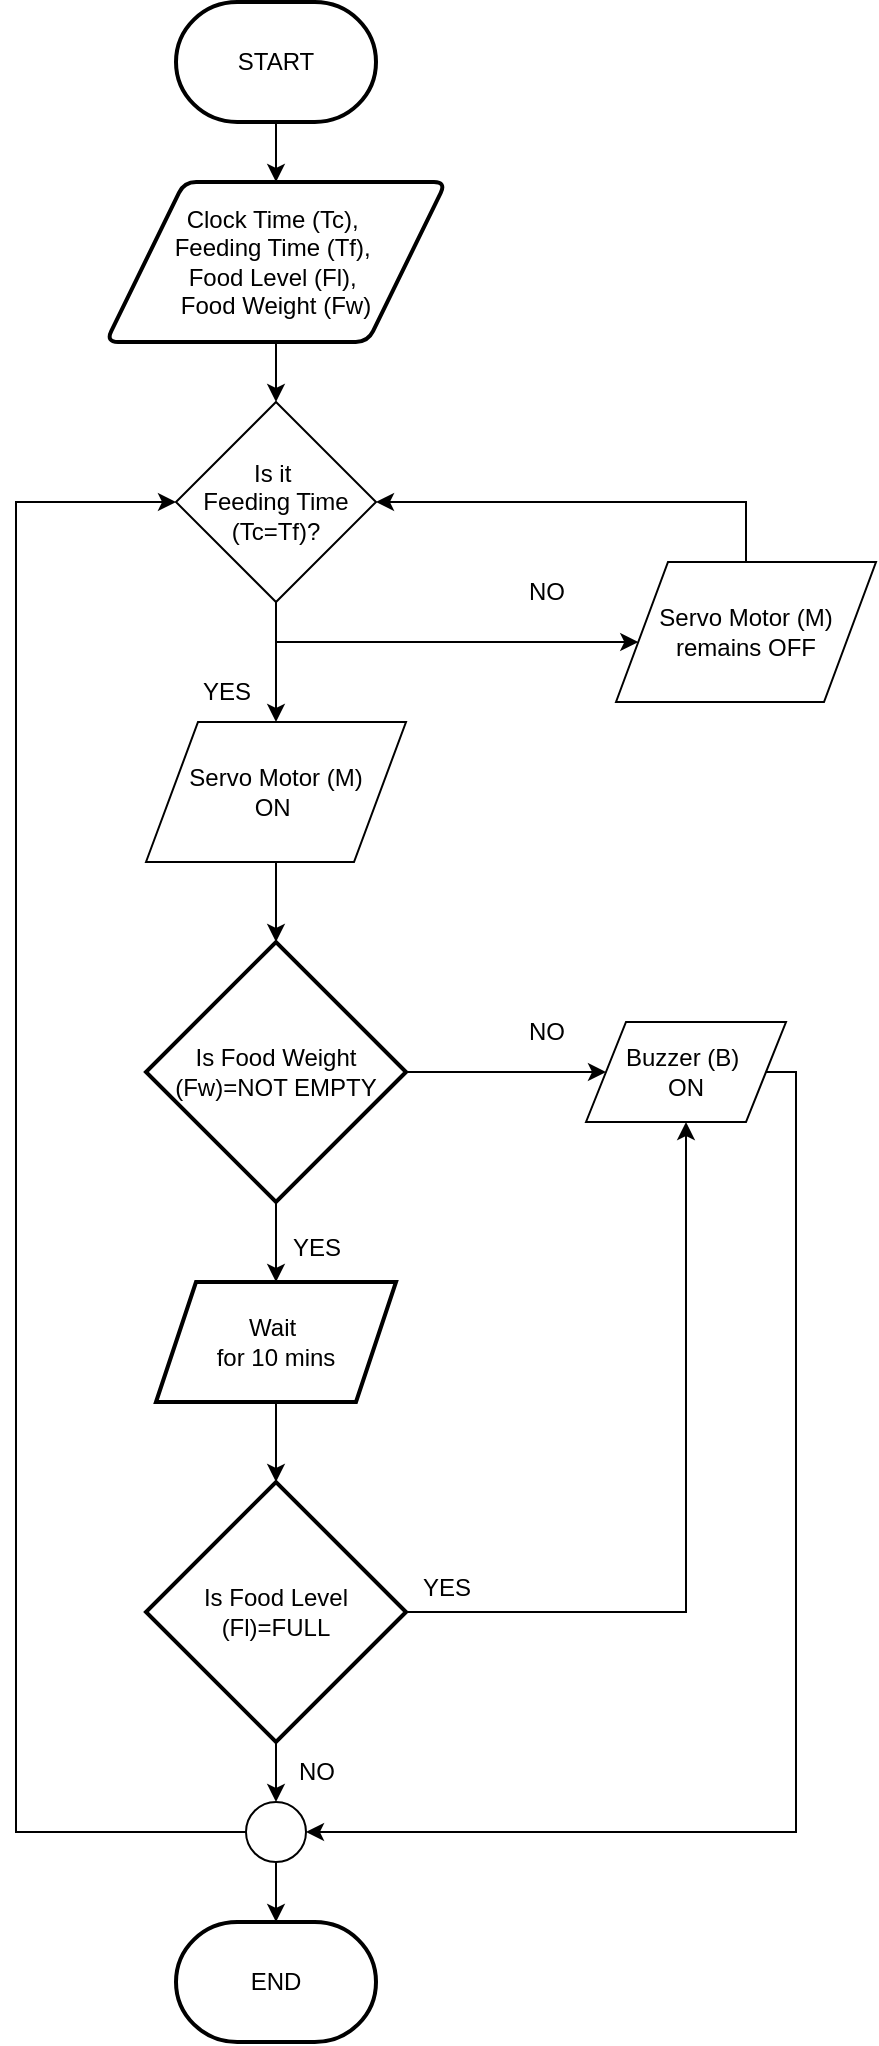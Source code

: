 <mxfile version="28.1.0">
  <diagram name="Page-1" id="f3oQ5LRcddHJvxn3tWxZ">
    <mxGraphModel dx="780" dy="873" grid="1" gridSize="10" guides="1" tooltips="1" connect="1" arrows="1" fold="1" page="1" pageScale="1" pageWidth="850" pageHeight="1100" math="0" shadow="0">
      <root>
        <mxCell id="0" />
        <mxCell id="1" parent="0" />
        <mxCell id="9CLdCisUwHuKOpTyr1gm-10" value="" style="edgeStyle=orthogonalEdgeStyle;rounded=0;orthogonalLoop=1;jettySize=auto;html=1;" edge="1" parent="1" source="9CLdCisUwHuKOpTyr1gm-1" target="9CLdCisUwHuKOpTyr1gm-3">
          <mxGeometry relative="1" as="geometry" />
        </mxCell>
        <mxCell id="9CLdCisUwHuKOpTyr1gm-1" value="START" style="strokeWidth=2;html=1;shape=mxgraph.flowchart.terminator;whiteSpace=wrap;" vertex="1" parent="1">
          <mxGeometry x="280" y="70" width="100" height="60" as="geometry" />
        </mxCell>
        <mxCell id="9CLdCisUwHuKOpTyr1gm-2" value="END" style="strokeWidth=2;html=1;shape=mxgraph.flowchart.terminator;whiteSpace=wrap;" vertex="1" parent="1">
          <mxGeometry x="280" y="1030" width="100" height="60" as="geometry" />
        </mxCell>
        <mxCell id="9CLdCisUwHuKOpTyr1gm-11" value="" style="edgeStyle=orthogonalEdgeStyle;rounded=0;orthogonalLoop=1;jettySize=auto;html=1;" edge="1" parent="1" source="9CLdCisUwHuKOpTyr1gm-3" target="9CLdCisUwHuKOpTyr1gm-4">
          <mxGeometry relative="1" as="geometry" />
        </mxCell>
        <mxCell id="9CLdCisUwHuKOpTyr1gm-3" value="Clock Time (Tc),&amp;nbsp;&lt;div&gt;Feeding Time (Tf),&amp;nbsp;&lt;/div&gt;&lt;div&gt;Food Level (Fl),&amp;nbsp;&lt;/div&gt;&lt;div&gt;Food Weight (Fw)&lt;/div&gt;" style="shape=parallelogram;html=1;strokeWidth=2;perimeter=parallelogramPerimeter;whiteSpace=wrap;rounded=1;arcSize=12;size=0.23;" vertex="1" parent="1">
          <mxGeometry x="245" y="160" width="170" height="80" as="geometry" />
        </mxCell>
        <mxCell id="9CLdCisUwHuKOpTyr1gm-7" style="edgeStyle=orthogonalEdgeStyle;rounded=0;orthogonalLoop=1;jettySize=auto;html=1;" edge="1" parent="1" source="9CLdCisUwHuKOpTyr1gm-4" target="9CLdCisUwHuKOpTyr1gm-6">
          <mxGeometry relative="1" as="geometry">
            <Array as="points">
              <mxPoint x="330" y="390" />
            </Array>
          </mxGeometry>
        </mxCell>
        <mxCell id="9CLdCisUwHuKOpTyr1gm-8" style="edgeStyle=orthogonalEdgeStyle;rounded=0;orthogonalLoop=1;jettySize=auto;html=1;" edge="1" parent="1" source="9CLdCisUwHuKOpTyr1gm-4" target="9CLdCisUwHuKOpTyr1gm-5">
          <mxGeometry relative="1" as="geometry">
            <Array as="points">
              <mxPoint x="330" y="390" />
            </Array>
          </mxGeometry>
        </mxCell>
        <mxCell id="9CLdCisUwHuKOpTyr1gm-4" value="Is it&amp;nbsp;&lt;div&gt;Feeding Time (Tc=Tf)?&lt;/div&gt;" style="shape=rhombus;html=1;dashed=0;whiteSpace=wrap;perimeter=rhombusPerimeter;" vertex="1" parent="1">
          <mxGeometry x="280" y="270" width="100" height="100" as="geometry" />
        </mxCell>
        <mxCell id="9CLdCisUwHuKOpTyr1gm-16" value="" style="edgeStyle=orthogonalEdgeStyle;rounded=0;orthogonalLoop=1;jettySize=auto;html=1;" edge="1" parent="1" source="9CLdCisUwHuKOpTyr1gm-5" target="9CLdCisUwHuKOpTyr1gm-15">
          <mxGeometry relative="1" as="geometry" />
        </mxCell>
        <mxCell id="9CLdCisUwHuKOpTyr1gm-5" value="Servo Motor (M)&lt;div&gt;ON&lt;span style=&quot;background-color: transparent; color: light-dark(rgb(0, 0, 0), rgb(255, 255, 255));&quot;&gt;&amp;nbsp;&lt;/span&gt;&lt;/div&gt;" style="shape=parallelogram;perimeter=parallelogramPerimeter;whiteSpace=wrap;html=1;dashed=0;" vertex="1" parent="1">
          <mxGeometry x="265" y="430" width="130" height="70" as="geometry" />
        </mxCell>
        <mxCell id="9CLdCisUwHuKOpTyr1gm-14" style="edgeStyle=orthogonalEdgeStyle;rounded=0;orthogonalLoop=1;jettySize=auto;html=1;" edge="1" parent="1" source="9CLdCisUwHuKOpTyr1gm-6" target="9CLdCisUwHuKOpTyr1gm-4">
          <mxGeometry relative="1" as="geometry">
            <Array as="points">
              <mxPoint x="565" y="320" />
            </Array>
          </mxGeometry>
        </mxCell>
        <mxCell id="9CLdCisUwHuKOpTyr1gm-6" value="Servo Motor (M)&lt;div&gt;remains OFF&lt;/div&gt;" style="shape=parallelogram;perimeter=parallelogramPerimeter;whiteSpace=wrap;html=1;dashed=0;" vertex="1" parent="1">
          <mxGeometry x="500" y="350" width="130" height="70" as="geometry" />
        </mxCell>
        <mxCell id="9CLdCisUwHuKOpTyr1gm-12" value="YES" style="text;html=1;align=center;verticalAlign=middle;resizable=0;points=[];autosize=1;strokeColor=none;fillColor=none;" vertex="1" parent="1">
          <mxGeometry x="280" y="400" width="50" height="30" as="geometry" />
        </mxCell>
        <mxCell id="9CLdCisUwHuKOpTyr1gm-13" value="NO" style="text;html=1;align=center;verticalAlign=middle;resizable=0;points=[];autosize=1;strokeColor=none;fillColor=none;" vertex="1" parent="1">
          <mxGeometry x="445" y="350" width="40" height="30" as="geometry" />
        </mxCell>
        <mxCell id="9CLdCisUwHuKOpTyr1gm-18" value="" style="edgeStyle=orthogonalEdgeStyle;rounded=0;orthogonalLoop=1;jettySize=auto;html=1;" edge="1" parent="1" source="9CLdCisUwHuKOpTyr1gm-15" target="9CLdCisUwHuKOpTyr1gm-17">
          <mxGeometry relative="1" as="geometry" />
        </mxCell>
        <mxCell id="9CLdCisUwHuKOpTyr1gm-21" value="" style="edgeStyle=orthogonalEdgeStyle;rounded=0;orthogonalLoop=1;jettySize=auto;html=1;" edge="1" parent="1" source="9CLdCisUwHuKOpTyr1gm-15" target="9CLdCisUwHuKOpTyr1gm-20">
          <mxGeometry relative="1" as="geometry" />
        </mxCell>
        <mxCell id="9CLdCisUwHuKOpTyr1gm-15" value="Is Food Weight (Fw)=NOT EMPTY" style="strokeWidth=2;html=1;shape=mxgraph.flowchart.decision;whiteSpace=wrap;direction=south;" vertex="1" parent="1">
          <mxGeometry x="265" y="540" width="130" height="130" as="geometry" />
        </mxCell>
        <mxCell id="9CLdCisUwHuKOpTyr1gm-17" value="Buzzer (B)&amp;nbsp;&lt;div&gt;ON&lt;/div&gt;" style="shape=parallelogram;perimeter=parallelogramPerimeter;whiteSpace=wrap;html=1;dashed=0;" vertex="1" parent="1">
          <mxGeometry x="485" y="580" width="100" height="50" as="geometry" />
        </mxCell>
        <mxCell id="9CLdCisUwHuKOpTyr1gm-19" value="NO" style="text;html=1;align=center;verticalAlign=middle;resizable=0;points=[];autosize=1;strokeColor=none;fillColor=none;" vertex="1" parent="1">
          <mxGeometry x="445" y="570" width="40" height="30" as="geometry" />
        </mxCell>
        <mxCell id="9CLdCisUwHuKOpTyr1gm-26" value="" style="edgeStyle=orthogonalEdgeStyle;rounded=0;orthogonalLoop=1;jettySize=auto;html=1;" edge="1" parent="1" source="9CLdCisUwHuKOpTyr1gm-20" target="9CLdCisUwHuKOpTyr1gm-25">
          <mxGeometry relative="1" as="geometry" />
        </mxCell>
        <mxCell id="9CLdCisUwHuKOpTyr1gm-20" value="Wait&amp;nbsp;&lt;div&gt;for 10 mins&lt;/div&gt;" style="shape=parallelogram;perimeter=parallelogramPerimeter;whiteSpace=wrap;html=1;fixedSize=1;strokeWidth=2;" vertex="1" parent="1">
          <mxGeometry x="270" y="710" width="120" height="60" as="geometry" />
        </mxCell>
        <mxCell id="9CLdCisUwHuKOpTyr1gm-32" value="" style="edgeStyle=orthogonalEdgeStyle;rounded=0;orthogonalLoop=1;jettySize=auto;html=1;" edge="1" parent="1" source="9CLdCisUwHuKOpTyr1gm-25" target="9CLdCisUwHuKOpTyr1gm-31">
          <mxGeometry relative="1" as="geometry" />
        </mxCell>
        <mxCell id="9CLdCisUwHuKOpTyr1gm-34" style="edgeStyle=orthogonalEdgeStyle;rounded=0;orthogonalLoop=1;jettySize=auto;html=1;entryX=0.5;entryY=1;entryDx=0;entryDy=0;" edge="1" parent="1" source="9CLdCisUwHuKOpTyr1gm-25" target="9CLdCisUwHuKOpTyr1gm-17">
          <mxGeometry relative="1" as="geometry" />
        </mxCell>
        <mxCell id="9CLdCisUwHuKOpTyr1gm-25" value="Is Food Level&lt;div&gt;(Fl)=FULL&lt;/div&gt;" style="strokeWidth=2;html=1;shape=mxgraph.flowchart.decision;whiteSpace=wrap;direction=south;" vertex="1" parent="1">
          <mxGeometry x="265" y="810" width="130" height="130" as="geometry" />
        </mxCell>
        <mxCell id="9CLdCisUwHuKOpTyr1gm-33" value="" style="edgeStyle=orthogonalEdgeStyle;rounded=0;orthogonalLoop=1;jettySize=auto;html=1;" edge="1" parent="1" source="9CLdCisUwHuKOpTyr1gm-31" target="9CLdCisUwHuKOpTyr1gm-2">
          <mxGeometry relative="1" as="geometry" />
        </mxCell>
        <mxCell id="9CLdCisUwHuKOpTyr1gm-37" style="edgeStyle=orthogonalEdgeStyle;rounded=0;orthogonalLoop=1;jettySize=auto;html=1;entryX=0;entryY=0.5;entryDx=0;entryDy=0;" edge="1" parent="1" source="9CLdCisUwHuKOpTyr1gm-31" target="9CLdCisUwHuKOpTyr1gm-4">
          <mxGeometry relative="1" as="geometry">
            <Array as="points">
              <mxPoint x="200" y="985" />
              <mxPoint x="200" y="320" />
            </Array>
          </mxGeometry>
        </mxCell>
        <mxCell id="9CLdCisUwHuKOpTyr1gm-31" value="" style="verticalLabelPosition=bottom;verticalAlign=top;html=1;shape=mxgraph.flowchart.on-page_reference;" vertex="1" parent="1">
          <mxGeometry x="315" y="970" width="30" height="30" as="geometry" />
        </mxCell>
        <mxCell id="9CLdCisUwHuKOpTyr1gm-35" value="YES" style="text;html=1;align=center;verticalAlign=middle;resizable=0;points=[];autosize=1;strokeColor=none;fillColor=none;" vertex="1" parent="1">
          <mxGeometry x="390" y="848" width="50" height="30" as="geometry" />
        </mxCell>
        <mxCell id="9CLdCisUwHuKOpTyr1gm-36" value="NO" style="text;html=1;align=center;verticalAlign=middle;resizable=0;points=[];autosize=1;strokeColor=none;fillColor=none;" vertex="1" parent="1">
          <mxGeometry x="330" y="940" width="40" height="30" as="geometry" />
        </mxCell>
        <mxCell id="9CLdCisUwHuKOpTyr1gm-38" value="YES" style="text;html=1;align=center;verticalAlign=middle;resizable=0;points=[];autosize=1;strokeColor=none;fillColor=none;" vertex="1" parent="1">
          <mxGeometry x="325" y="678" width="50" height="30" as="geometry" />
        </mxCell>
        <mxCell id="9CLdCisUwHuKOpTyr1gm-39" style="edgeStyle=orthogonalEdgeStyle;rounded=0;orthogonalLoop=1;jettySize=auto;html=1;entryX=1;entryY=0.5;entryDx=0;entryDy=0;entryPerimeter=0;" edge="1" parent="1" source="9CLdCisUwHuKOpTyr1gm-17" target="9CLdCisUwHuKOpTyr1gm-31">
          <mxGeometry relative="1" as="geometry">
            <Array as="points">
              <mxPoint x="590" y="605" />
              <mxPoint x="590" y="985" />
            </Array>
          </mxGeometry>
        </mxCell>
      </root>
    </mxGraphModel>
  </diagram>
</mxfile>
